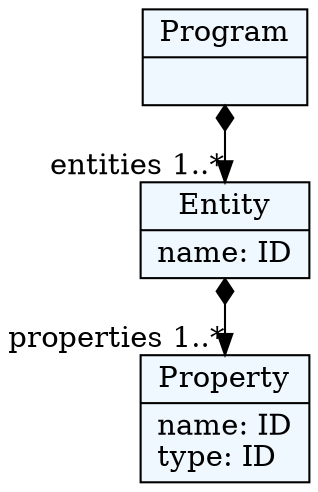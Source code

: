 
    digraph textX {
    fontname = "Bitstream Vera Sans"
    fontsize = 8
    node[
        shape=record,
        style=filled,
        fillcolor=aliceblue
    ]
    nodesep = 0.3
    edge[dir=black,arrowtail=empty]


16152632[ label="{Program|}"]

16276824[ label="{Entity|name: ID\l}"]

16352264[ label="{Property|name: ID\ltype: ID\l}"]



16152632 -> 16276824[arrowtail=diamond, dir=both, headlabel="entities 1..*"]
16276824 -> 16352264[arrowtail=diamond, dir=both, headlabel="properties 1..*"]

}
